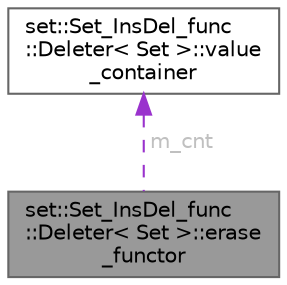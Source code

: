 digraph "set::Set_InsDel_func::Deleter&lt; Set &gt;::erase_functor"
{
 // LATEX_PDF_SIZE
  bgcolor="transparent";
  edge [fontname=Helvetica,fontsize=10,labelfontname=Helvetica,labelfontsize=10];
  node [fontname=Helvetica,fontsize=10,shape=box,height=0.2,width=0.4];
  Node1 [id="Node000001",label="set::Set_InsDel_func\l::Deleter\< Set \>::erase\l_functor",height=0.2,width=0.4,color="gray40", fillcolor="grey60", style="filled", fontcolor="black",tooltip=" "];
  Node2 -> Node1 [id="edge1_Node000001_Node000002",dir="back",color="darkorchid3",style="dashed",tooltip=" ",label=" m_cnt",fontcolor="grey" ];
  Node2 [id="Node000002",label="set::Set_InsDel_func\l::Deleter\< Set \>::value\l_container",height=0.2,width=0.4,color="gray40", fillcolor="white", style="filled",URL="$structset_1_1_set___ins_del__func_1_1_deleter_1_1value__container.html",tooltip=" "];
}
